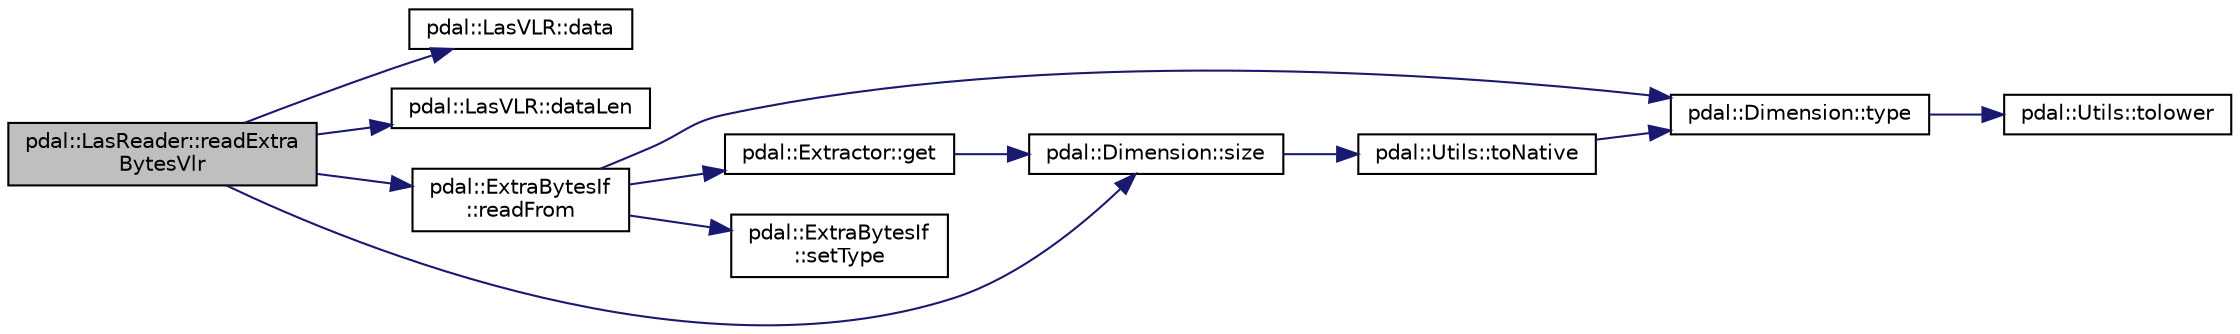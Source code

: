 digraph "pdal::LasReader::readExtraBytesVlr"
{
  edge [fontname="Helvetica",fontsize="10",labelfontname="Helvetica",labelfontsize="10"];
  node [fontname="Helvetica",fontsize="10",shape=record];
  rankdir="LR";
  Node1 [label="pdal::LasReader::readExtra\lBytesVlr",height=0.2,width=0.4,color="black", fillcolor="grey75", style="filled", fontcolor="black"];
  Node1 -> Node2 [color="midnightblue",fontsize="10",style="solid",fontname="Helvetica"];
  Node2 [label="pdal::LasVLR::data",height=0.2,width=0.4,color="black", fillcolor="white", style="filled",URL="$classpdal_1_1LasVLR.html#acec2ef3fa17d4fc47abdec666bca8287"];
  Node1 -> Node3 [color="midnightblue",fontsize="10",style="solid",fontname="Helvetica"];
  Node3 [label="pdal::LasVLR::dataLen",height=0.2,width=0.4,color="black", fillcolor="white", style="filled",URL="$classpdal_1_1LasVLR.html#a30a15afd0a5c29d43bd3fe3bd261ba8e"];
  Node1 -> Node4 [color="midnightblue",fontsize="10",style="solid",fontname="Helvetica"];
  Node4 [label="pdal::ExtraBytesIf\l::readFrom",height=0.2,width=0.4,color="black", fillcolor="white", style="filled",URL="$classpdal_1_1ExtraBytesIf.html#a7988b9509f89bc822dc981700ad50c5b"];
  Node4 -> Node5 [color="midnightblue",fontsize="10",style="solid",fontname="Helvetica"];
  Node5 [label="pdal::Extractor::get",height=0.2,width=0.4,color="black", fillcolor="white", style="filled",URL="$classpdal_1_1Extractor.html#a40f045f582d459664cf0f26d32ebe10b"];
  Node5 -> Node6 [color="midnightblue",fontsize="10",style="solid",fontname="Helvetica"];
  Node6 [label="pdal::Dimension::size",height=0.2,width=0.4,color="black", fillcolor="white", style="filled",URL="$namespacepdal_1_1Dimension.html#acf81dae9d5946f3a941f9df154b2329b"];
  Node6 -> Node7 [color="midnightblue",fontsize="10",style="solid",fontname="Helvetica"];
  Node7 [label="pdal::Utils::toNative",height=0.2,width=0.4,color="black", fillcolor="white", style="filled",URL="$namespacepdal_1_1Utils.html#a59253304d0f929e3a3ea00f09636002f"];
  Node7 -> Node8 [color="midnightblue",fontsize="10",style="solid",fontname="Helvetica"];
  Node8 [label="pdal::Dimension::type",height=0.2,width=0.4,color="black", fillcolor="white", style="filled",URL="$namespacepdal_1_1Dimension.html#a880d689fed54aa3ded6f88c9e058c5d2"];
  Node8 -> Node9 [color="midnightblue",fontsize="10",style="solid",fontname="Helvetica"];
  Node9 [label="pdal::Utils::tolower",height=0.2,width=0.4,color="black", fillcolor="white", style="filled",URL="$namespacepdal_1_1Utils.html#a5268937cf695835e55392f752dc02cb2"];
  Node4 -> Node10 [color="midnightblue",fontsize="10",style="solid",fontname="Helvetica"];
  Node10 [label="pdal::ExtraBytesIf\l::setType",height=0.2,width=0.4,color="black", fillcolor="white", style="filled",URL="$classpdal_1_1ExtraBytesIf.html#a98ae6d92b1d731b7b9d2f0a1de0c17a4"];
  Node4 -> Node8 [color="midnightblue",fontsize="10",style="solid",fontname="Helvetica"];
  Node1 -> Node6 [color="midnightblue",fontsize="10",style="solid",fontname="Helvetica"];
}
